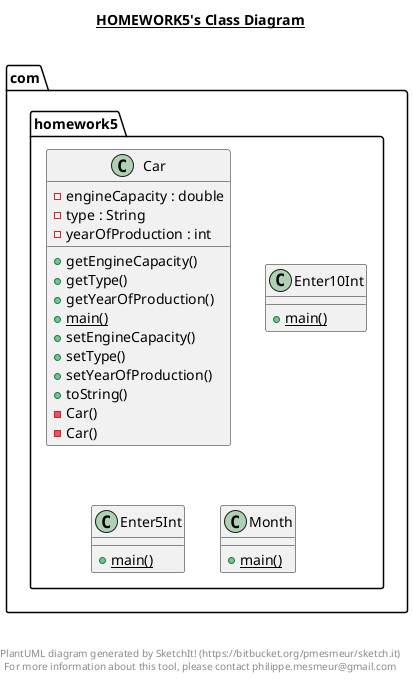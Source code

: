 @startuml

title __HOMEWORK5's Class Diagram__\n

  namespace com.homework5 {
    class com.homework5.Car {
        - engineCapacity : double
        - type : String
        - yearOfProduction : int
        + getEngineCapacity()
        + getType()
        + getYearOfProduction()
        {static} + main()
        + setEngineCapacity()
        + setType()
        + setYearOfProduction()
        + toString()
        - Car()
        - Car()
    }
  }
  

  namespace com.homework5 {
    class com.homework5.Enter10Int {
        {static} + main()
    }
  }
  

  namespace com.homework5 {
    class com.homework5.Enter5Int {
        {static} + main()
    }
  }
  

  namespace com.homework5 {
    class com.homework5.Month {
        {static} + main()
    }
  }
  



right footer


PlantUML diagram generated by SketchIt! (https://bitbucket.org/pmesmeur/sketch.it)
For more information about this tool, please contact philippe.mesmeur@gmail.com
endfooter

@enduml
